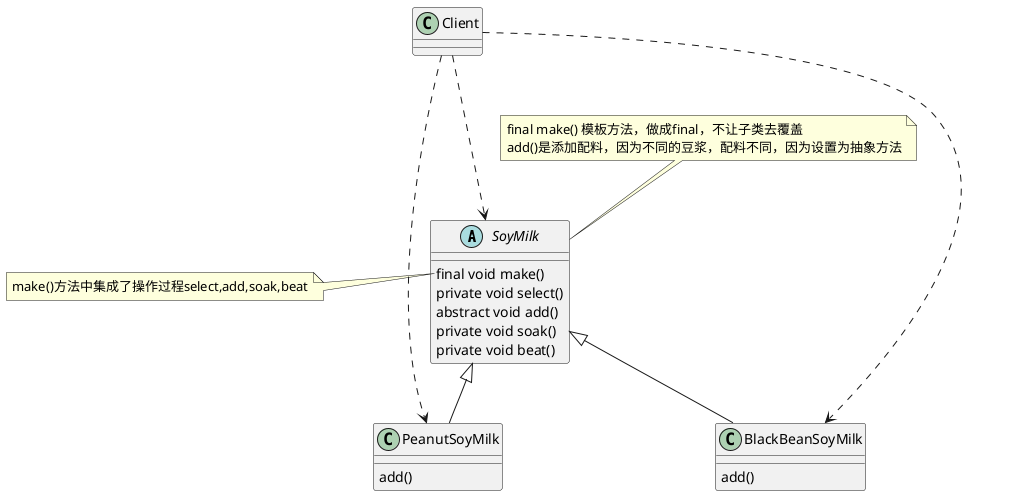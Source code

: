 @startuml
'https://plantuml.com/class-diagram

abstract class SoyMilk{
    final void make()
    private void select()
    abstract void add()
    private void soak()
    private void beat()
}

note top of SoyMilk
    final make() 模板方法，做成final，不让子类去覆盖
    add()是添加配料，因为不同的豆浆，配料不同，因为设置为抽象方法
end note

note left of SoyMilk::make
    make()方法中集成了操作过程select,add,soak,beat
end note

class BlackBeanSoyMilk extends SoyMilk {
    add()
}

class PeanutSoyMilk extends SoyMilk {
    add()
}

Client ...>SoyMilk
Client ...>BlackBeanSoyMilk
Client ...>PeanutSoyMilk


@enduml